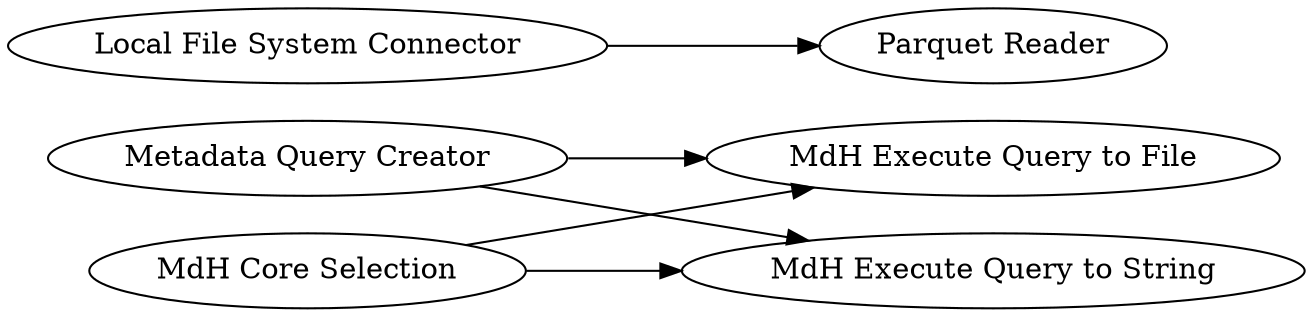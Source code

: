 digraph {
	22 -> 24
	19 -> 24
	15 -> 14
	19 -> 23
	22 -> 23
	24 [label="MdH Execute Query to File"]
	22 [label="Metadata Query Creator"]
	23 [label="MdH Execute Query to String"]
	15 [label="Local File System Connector"]
	14 [label="Parquet Reader"]
	19 [label="MdH Core Selection"]
	rankdir=LR
}
